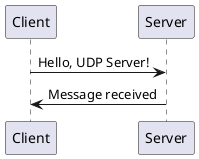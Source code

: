 @startuml
participant Client
participant Server

Client -> Server: Hello, UDP Server!
Server -> Client: Message received
@enduml
